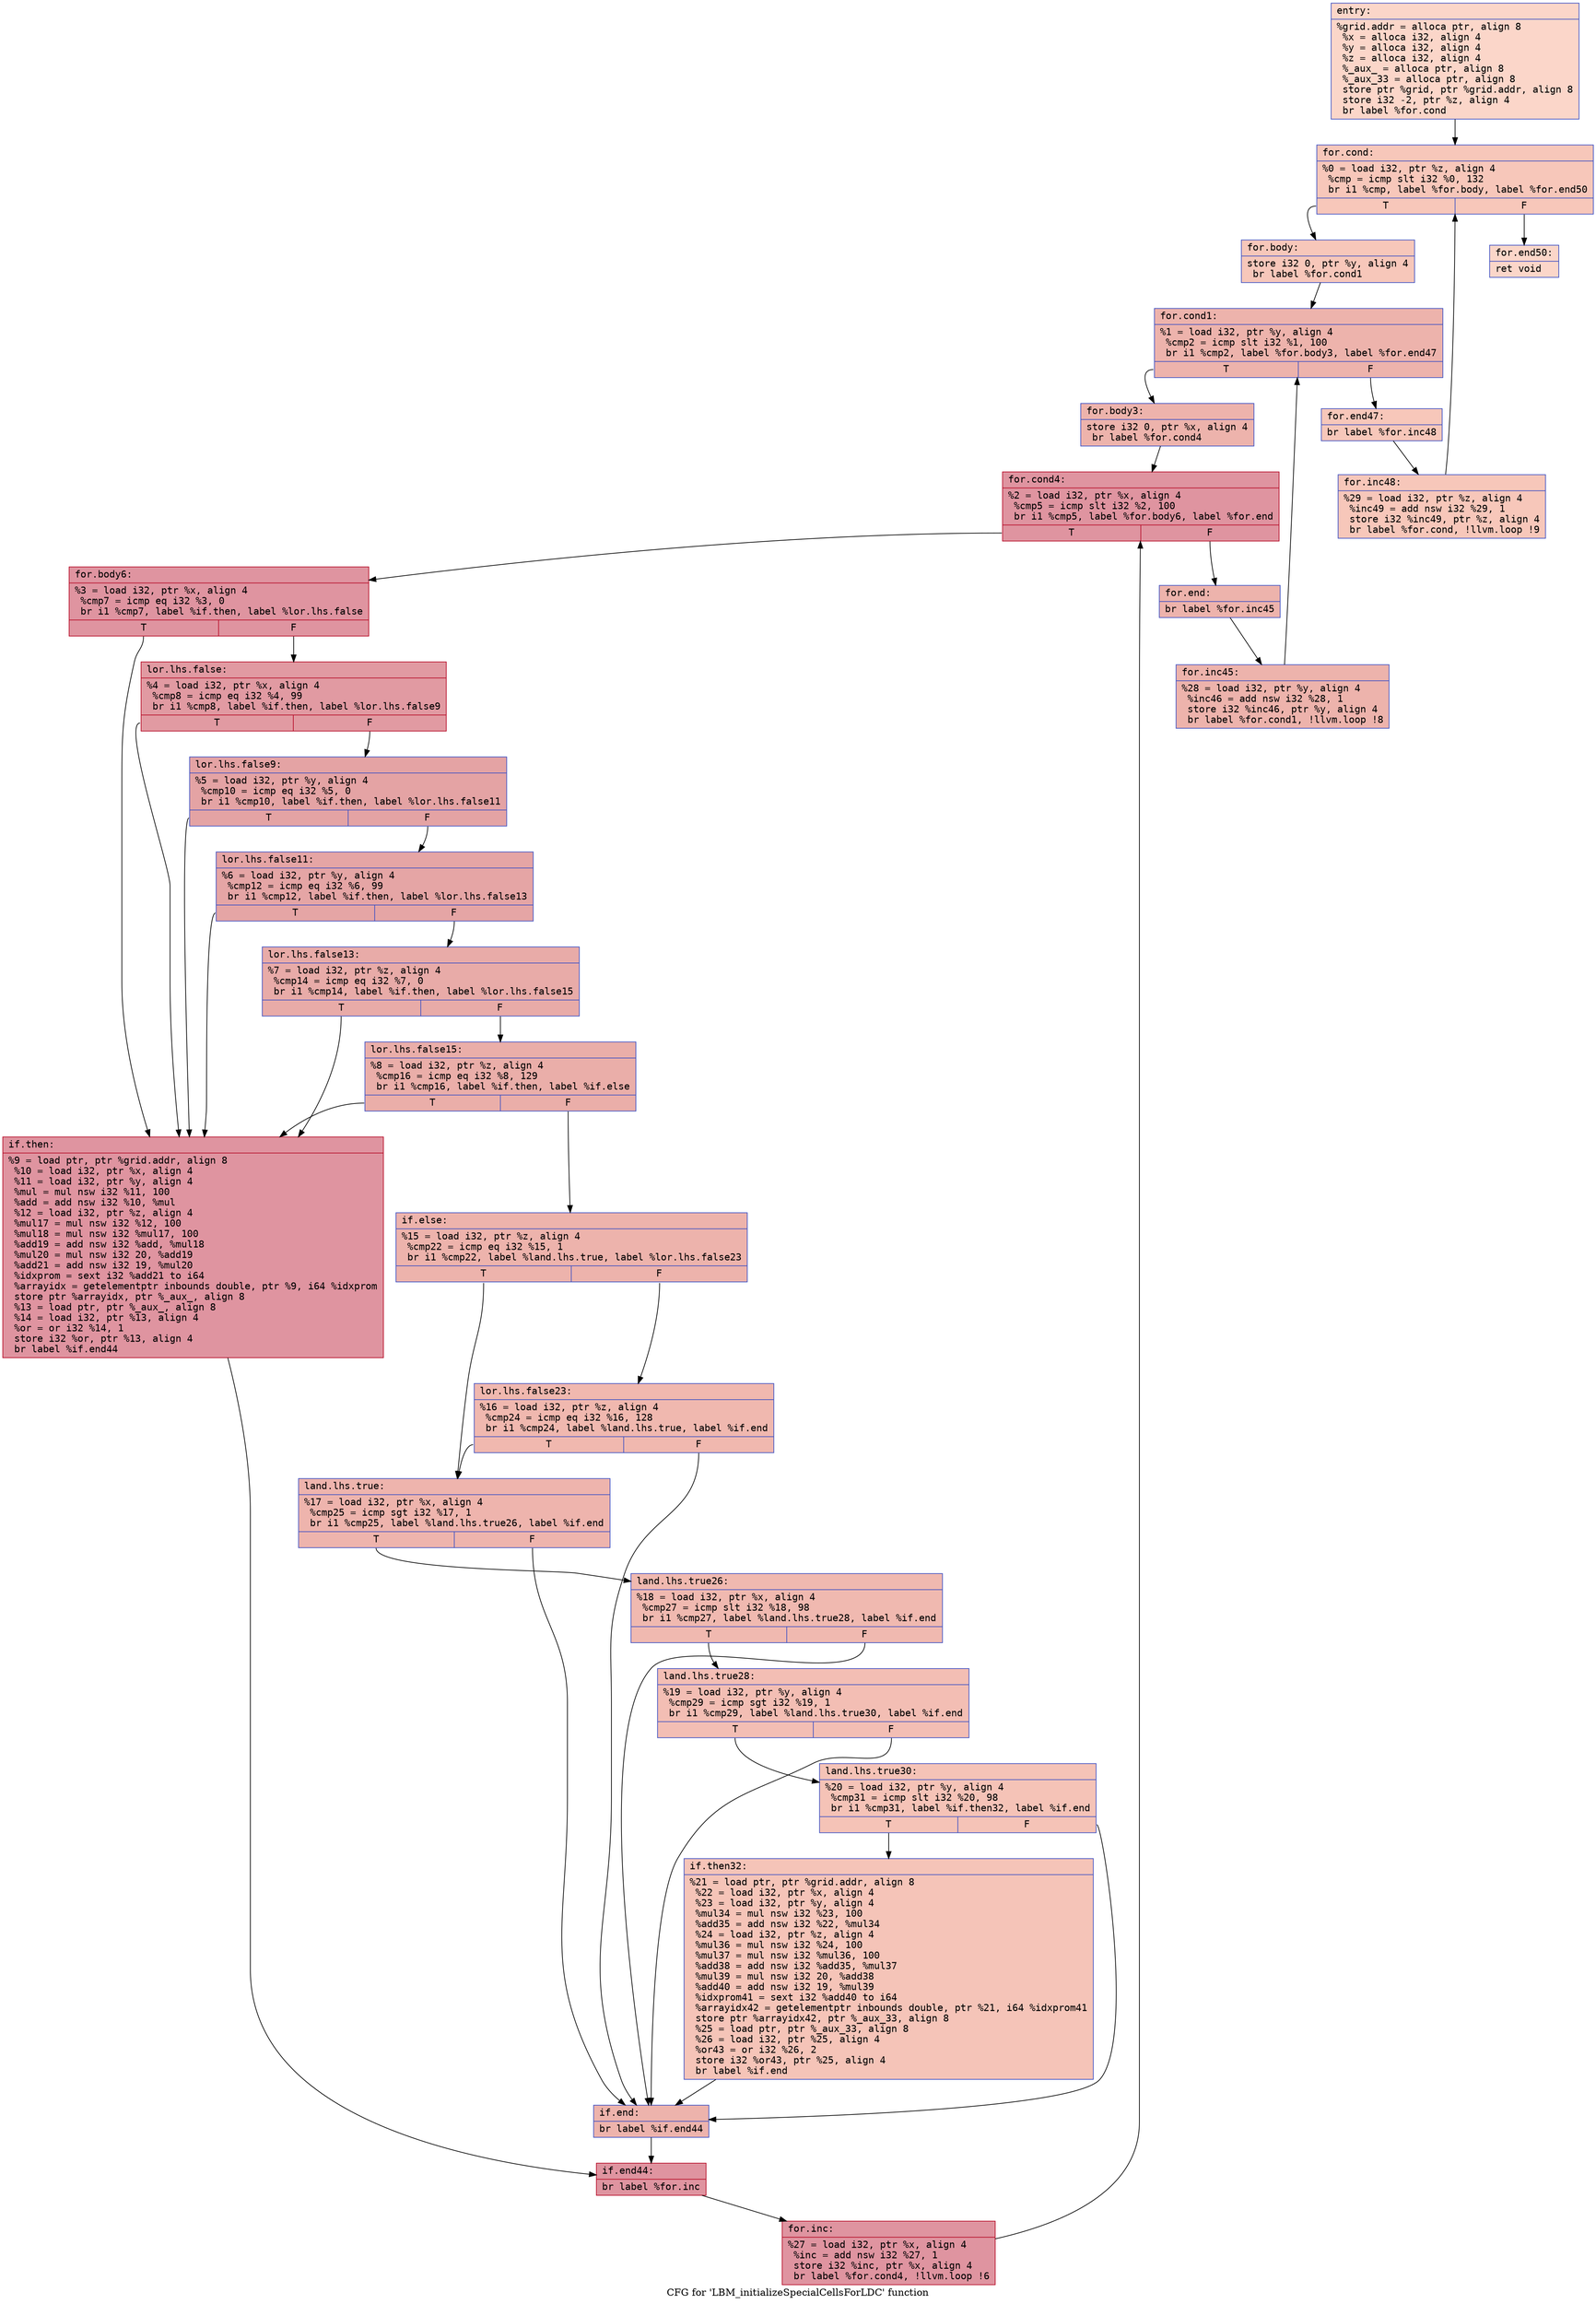 digraph "CFG for 'LBM_initializeSpecialCellsForLDC' function" {
	label="CFG for 'LBM_initializeSpecialCellsForLDC' function";

	Node0x5598b3cda320 [shape=record,color="#3d50c3ff", style=filled, fillcolor="#f6a38570" fontname="Courier",label="{entry:\l|  %grid.addr = alloca ptr, align 8\l  %x = alloca i32, align 4\l  %y = alloca i32, align 4\l  %z = alloca i32, align 4\l  %_aux_ = alloca ptr, align 8\l  %_aux_33 = alloca ptr, align 8\l  store ptr %grid, ptr %grid.addr, align 8\l  store i32 -2, ptr %z, align 4\l  br label %for.cond\l}"];
	Node0x5598b3cda320 -> Node0x5598b3cda6e0[tooltip="entry -> for.cond\nProbability 100.00%" ];
	Node0x5598b3cda6e0 [shape=record,color="#3d50c3ff", style=filled, fillcolor="#ec7f6370" fontname="Courier",label="{for.cond:\l|  %0 = load i32, ptr %z, align 4\l  %cmp = icmp slt i32 %0, 132\l  br i1 %cmp, label %for.body, label %for.end50\l|{<s0>T|<s1>F}}"];
	Node0x5598b3cda6e0:s0 -> Node0x5598b3cda930[tooltip="for.cond -> for.body\nProbability 96.88%" ];
	Node0x5598b3cda6e0:s1 -> Node0x5598b3cda9b0[tooltip="for.cond -> for.end50\nProbability 3.12%" ];
	Node0x5598b3cda930 [shape=record,color="#3d50c3ff", style=filled, fillcolor="#ec7f6370" fontname="Courier",label="{for.body:\l|  store i32 0, ptr %y, align 4\l  br label %for.cond1\l}"];
	Node0x5598b3cda930 -> Node0x5598b3cdab80[tooltip="for.body -> for.cond1\nProbability 100.00%" ];
	Node0x5598b3cdab80 [shape=record,color="#3d50c3ff", style=filled, fillcolor="#d6524470" fontname="Courier",label="{for.cond1:\l|  %1 = load i32, ptr %y, align 4\l  %cmp2 = icmp slt i32 %1, 100\l  br i1 %cmp2, label %for.body3, label %for.end47\l|{<s0>T|<s1>F}}"];
	Node0x5598b3cdab80:s0 -> Node0x5598b3cdaf40[tooltip="for.cond1 -> for.body3\nProbability 96.88%" ];
	Node0x5598b3cdab80:s1 -> Node0x5598b3cdafc0[tooltip="for.cond1 -> for.end47\nProbability 3.12%" ];
	Node0x5598b3cdaf40 [shape=record,color="#3d50c3ff", style=filled, fillcolor="#d6524470" fontname="Courier",label="{for.body3:\l|  store i32 0, ptr %x, align 4\l  br label %for.cond4\l}"];
	Node0x5598b3cdaf40 -> Node0x5598b3cdb190[tooltip="for.body3 -> for.cond4\nProbability 100.00%" ];
	Node0x5598b3cdb190 [shape=record,color="#b70d28ff", style=filled, fillcolor="#b70d2870" fontname="Courier",label="{for.cond4:\l|  %2 = load i32, ptr %x, align 4\l  %cmp5 = icmp slt i32 %2, 100\l  br i1 %cmp5, label %for.body6, label %for.end\l|{<s0>T|<s1>F}}"];
	Node0x5598b3cdb190:s0 -> Node0x5598b3cdb3b0[tooltip="for.cond4 -> for.body6\nProbability 96.88%" ];
	Node0x5598b3cdb190:s1 -> Node0x5598b3cdb430[tooltip="for.cond4 -> for.end\nProbability 3.12%" ];
	Node0x5598b3cdb3b0 [shape=record,color="#b70d28ff", style=filled, fillcolor="#b70d2870" fontname="Courier",label="{for.body6:\l|  %3 = load i32, ptr %x, align 4\l  %cmp7 = icmp eq i32 %3, 0\l  br i1 %cmp7, label %if.then, label %lor.lhs.false\l|{<s0>T|<s1>F}}"];
	Node0x5598b3cdb3b0:s0 -> Node0x5598b3cdb680[tooltip="for.body6 -> if.then\nProbability 37.50%" ];
	Node0x5598b3cdb3b0:s1 -> Node0x5598b3cdb6f0[tooltip="for.body6 -> lor.lhs.false\nProbability 62.50%" ];
	Node0x5598b3cdb6f0 [shape=record,color="#b70d28ff", style=filled, fillcolor="#bb1b2c70" fontname="Courier",label="{lor.lhs.false:\l|  %4 = load i32, ptr %x, align 4\l  %cmp8 = icmp eq i32 %4, 99\l  br i1 %cmp8, label %if.then, label %lor.lhs.false9\l|{<s0>T|<s1>F}}"];
	Node0x5598b3cdb6f0:s0 -> Node0x5598b3cdb680[tooltip="lor.lhs.false -> if.then\nProbability 50.00%" ];
	Node0x5598b3cdb6f0:s1 -> Node0x5598b3cdb980[tooltip="lor.lhs.false -> lor.lhs.false9\nProbability 50.00%" ];
	Node0x5598b3cdb980 [shape=record,color="#3d50c3ff", style=filled, fillcolor="#c32e3170" fontname="Courier",label="{lor.lhs.false9:\l|  %5 = load i32, ptr %y, align 4\l  %cmp10 = icmp eq i32 %5, 0\l  br i1 %cmp10, label %if.then, label %lor.lhs.false11\l|{<s0>T|<s1>F}}"];
	Node0x5598b3cdb980:s0 -> Node0x5598b3cdb680[tooltip="lor.lhs.false9 -> if.then\nProbability 37.50%" ];
	Node0x5598b3cdb980:s1 -> Node0x5598b3cdbf00[tooltip="lor.lhs.false9 -> lor.lhs.false11\nProbability 62.50%" ];
	Node0x5598b3cdbf00 [shape=record,color="#3d50c3ff", style=filled, fillcolor="#c5333470" fontname="Courier",label="{lor.lhs.false11:\l|  %6 = load i32, ptr %y, align 4\l  %cmp12 = icmp eq i32 %6, 99\l  br i1 %cmp12, label %if.then, label %lor.lhs.false13\l|{<s0>T|<s1>F}}"];
	Node0x5598b3cdbf00:s0 -> Node0x5598b3cdb680[tooltip="lor.lhs.false11 -> if.then\nProbability 50.00%" ];
	Node0x5598b3cdbf00:s1 -> Node0x5598b3cd2770[tooltip="lor.lhs.false11 -> lor.lhs.false13\nProbability 50.00%" ];
	Node0x5598b3cd2770 [shape=record,color="#3d50c3ff", style=filled, fillcolor="#cc403a70" fontname="Courier",label="{lor.lhs.false13:\l|  %7 = load i32, ptr %z, align 4\l  %cmp14 = icmp eq i32 %7, 0\l  br i1 %cmp14, label %if.then, label %lor.lhs.false15\l|{<s0>T|<s1>F}}"];
	Node0x5598b3cd2770:s0 -> Node0x5598b3cdb680[tooltip="lor.lhs.false13 -> if.then\nProbability 37.50%" ];
	Node0x5598b3cd2770:s1 -> Node0x5598b3cd29d0[tooltip="lor.lhs.false13 -> lor.lhs.false15\nProbability 62.50%" ];
	Node0x5598b3cd29d0 [shape=record,color="#3d50c3ff", style=filled, fillcolor="#d0473d70" fontname="Courier",label="{lor.lhs.false15:\l|  %8 = load i32, ptr %z, align 4\l  %cmp16 = icmp eq i32 %8, 129\l  br i1 %cmp16, label %if.then, label %if.else\l|{<s0>T|<s1>F}}"];
	Node0x5598b3cd29d0:s0 -> Node0x5598b3cdb680[tooltip="lor.lhs.false15 -> if.then\nProbability 50.00%" ];
	Node0x5598b3cd29d0:s1 -> Node0x5598b3cd2c30[tooltip="lor.lhs.false15 -> if.else\nProbability 50.00%" ];
	Node0x5598b3cdb680 [shape=record,color="#b70d28ff", style=filled, fillcolor="#b70d2870" fontname="Courier",label="{if.then:\l|  %9 = load ptr, ptr %grid.addr, align 8\l  %10 = load i32, ptr %x, align 4\l  %11 = load i32, ptr %y, align 4\l  %mul = mul nsw i32 %11, 100\l  %add = add nsw i32 %10, %mul\l  %12 = load i32, ptr %z, align 4\l  %mul17 = mul nsw i32 %12, 100\l  %mul18 = mul nsw i32 %mul17, 100\l  %add19 = add nsw i32 %add, %mul18\l  %mul20 = mul nsw i32 20, %add19\l  %add21 = add nsw i32 19, %mul20\l  %idxprom = sext i32 %add21 to i64\l  %arrayidx = getelementptr inbounds double, ptr %9, i64 %idxprom\l  store ptr %arrayidx, ptr %_aux_, align 8\l  %13 = load ptr, ptr %_aux_, align 8\l  %14 = load i32, ptr %13, align 4\l  %or = or i32 %14, 1\l  store i32 %or, ptr %13, align 4\l  br label %if.end44\l}"];
	Node0x5598b3cdb680 -> Node0x5598b3cde290[tooltip="if.then -> if.end44\nProbability 100.00%" ];
	Node0x5598b3cd2c30 [shape=record,color="#3d50c3ff", style=filled, fillcolor="#d6524470" fontname="Courier",label="{if.else:\l|  %15 = load i32, ptr %z, align 4\l  %cmp22 = icmp eq i32 %15, 1\l  br i1 %cmp22, label %land.lhs.true, label %lor.lhs.false23\l|{<s0>T|<s1>F}}"];
	Node0x5598b3cd2c30:s0 -> Node0x5598b3cde4b0[tooltip="if.else -> land.lhs.true\nProbability 50.00%" ];
	Node0x5598b3cd2c30:s1 -> Node0x5598b3cde530[tooltip="if.else -> lor.lhs.false23\nProbability 50.00%" ];
	Node0x5598b3cde530 [shape=record,color="#3d50c3ff", style=filled, fillcolor="#dc5d4a70" fontname="Courier",label="{lor.lhs.false23:\l|  %16 = load i32, ptr %z, align 4\l  %cmp24 = icmp eq i32 %16, 128\l  br i1 %cmp24, label %land.lhs.true, label %if.end\l|{<s0>T|<s1>F}}"];
	Node0x5598b3cde530:s0 -> Node0x5598b3cde4b0[tooltip="lor.lhs.false23 -> land.lhs.true\nProbability 50.00%" ];
	Node0x5598b3cde530:s1 -> Node0x5598b3cde7c0[tooltip="lor.lhs.false23 -> if.end\nProbability 50.00%" ];
	Node0x5598b3cde4b0 [shape=record,color="#3d50c3ff", style=filled, fillcolor="#d8564670" fontname="Courier",label="{land.lhs.true:\l|  %17 = load i32, ptr %x, align 4\l  %cmp25 = icmp sgt i32 %17, 1\l  br i1 %cmp25, label %land.lhs.true26, label %if.end\l|{<s0>T|<s1>F}}"];
	Node0x5598b3cde4b0:s0 -> Node0x5598b3cdf030[tooltip="land.lhs.true -> land.lhs.true26\nProbability 50.00%" ];
	Node0x5598b3cde4b0:s1 -> Node0x5598b3cde7c0[tooltip="land.lhs.true -> if.end\nProbability 50.00%" ];
	Node0x5598b3cdf030 [shape=record,color="#3d50c3ff", style=filled, fillcolor="#de614d70" fontname="Courier",label="{land.lhs.true26:\l|  %18 = load i32, ptr %x, align 4\l  %cmp27 = icmp slt i32 %18, 98\l  br i1 %cmp27, label %land.lhs.true28, label %if.end\l|{<s0>T|<s1>F}}"];
	Node0x5598b3cdf030:s0 -> Node0x5598b3cdf2c0[tooltip="land.lhs.true26 -> land.lhs.true28\nProbability 50.00%" ];
	Node0x5598b3cdf030:s1 -> Node0x5598b3cde7c0[tooltip="land.lhs.true26 -> if.end\nProbability 50.00%" ];
	Node0x5598b3cdf2c0 [shape=record,color="#3d50c3ff", style=filled, fillcolor="#e36c5570" fontname="Courier",label="{land.lhs.true28:\l|  %19 = load i32, ptr %y, align 4\l  %cmp29 = icmp sgt i32 %19, 1\l  br i1 %cmp29, label %land.lhs.true30, label %if.end\l|{<s0>T|<s1>F}}"];
	Node0x5598b3cdf2c0:s0 -> Node0x5598b3cdf550[tooltip="land.lhs.true28 -> land.lhs.true30\nProbability 50.00%" ];
	Node0x5598b3cdf2c0:s1 -> Node0x5598b3cde7c0[tooltip="land.lhs.true28 -> if.end\nProbability 50.00%" ];
	Node0x5598b3cdf550 [shape=record,color="#3d50c3ff", style=filled, fillcolor="#e8765c70" fontname="Courier",label="{land.lhs.true30:\l|  %20 = load i32, ptr %y, align 4\l  %cmp31 = icmp slt i32 %20, 98\l  br i1 %cmp31, label %if.then32, label %if.end\l|{<s0>T|<s1>F}}"];
	Node0x5598b3cdf550:s0 -> Node0x5598b3cdf7b0[tooltip="land.lhs.true30 -> if.then32\nProbability 50.00%" ];
	Node0x5598b3cdf550:s1 -> Node0x5598b3cde7c0[tooltip="land.lhs.true30 -> if.end\nProbability 50.00%" ];
	Node0x5598b3cdf7b0 [shape=record,color="#3d50c3ff", style=filled, fillcolor="#e97a5f70" fontname="Courier",label="{if.then32:\l|  %21 = load ptr, ptr %grid.addr, align 8\l  %22 = load i32, ptr %x, align 4\l  %23 = load i32, ptr %y, align 4\l  %mul34 = mul nsw i32 %23, 100\l  %add35 = add nsw i32 %22, %mul34\l  %24 = load i32, ptr %z, align 4\l  %mul36 = mul nsw i32 %24, 100\l  %mul37 = mul nsw i32 %mul36, 100\l  %add38 = add nsw i32 %add35, %mul37\l  %mul39 = mul nsw i32 20, %add38\l  %add40 = add nsw i32 19, %mul39\l  %idxprom41 = sext i32 %add40 to i64\l  %arrayidx42 = getelementptr inbounds double, ptr %21, i64 %idxprom41\l  store ptr %arrayidx42, ptr %_aux_33, align 8\l  %25 = load ptr, ptr %_aux_33, align 8\l  %26 = load i32, ptr %25, align 4\l  %or43 = or i32 %26, 2\l  store i32 %or43, ptr %25, align 4\l  br label %if.end\l}"];
	Node0x5598b3cdf7b0 -> Node0x5598b3cde7c0[tooltip="if.then32 -> if.end\nProbability 100.00%" ];
	Node0x5598b3cde7c0 [shape=record,color="#3d50c3ff", style=filled, fillcolor="#d6524470" fontname="Courier",label="{if.end:\l|  br label %if.end44\l}"];
	Node0x5598b3cde7c0 -> Node0x5598b3cde290[tooltip="if.end -> if.end44\nProbability 100.00%" ];
	Node0x5598b3cde290 [shape=record,color="#b70d28ff", style=filled, fillcolor="#b70d2870" fontname="Courier",label="{if.end44:\l|  br label %for.inc\l}"];
	Node0x5598b3cde290 -> Node0x5598b3ce04c0[tooltip="if.end44 -> for.inc\nProbability 100.00%" ];
	Node0x5598b3ce04c0 [shape=record,color="#b70d28ff", style=filled, fillcolor="#b70d2870" fontname="Courier",label="{for.inc:\l|  %27 = load i32, ptr %x, align 4\l  %inc = add nsw i32 %27, 1\l  store i32 %inc, ptr %x, align 4\l  br label %for.cond4, !llvm.loop !6\l}"];
	Node0x5598b3ce04c0 -> Node0x5598b3cdb190[tooltip="for.inc -> for.cond4\nProbability 100.00%" ];
	Node0x5598b3cdb430 [shape=record,color="#3d50c3ff", style=filled, fillcolor="#d6524470" fontname="Courier",label="{for.end:\l|  br label %for.inc45\l}"];
	Node0x5598b3cdb430 -> Node0x5598b3ce0930[tooltip="for.end -> for.inc45\nProbability 100.00%" ];
	Node0x5598b3ce0930 [shape=record,color="#3d50c3ff", style=filled, fillcolor="#d6524470" fontname="Courier",label="{for.inc45:\l|  %28 = load i32, ptr %y, align 4\l  %inc46 = add nsw i32 %28, 1\l  store i32 %inc46, ptr %y, align 4\l  br label %for.cond1, !llvm.loop !8\l}"];
	Node0x5598b3ce0930 -> Node0x5598b3cdab80[tooltip="for.inc45 -> for.cond1\nProbability 100.00%" ];
	Node0x5598b3cdafc0 [shape=record,color="#3d50c3ff", style=filled, fillcolor="#ec7f6370" fontname="Courier",label="{for.end47:\l|  br label %for.inc48\l}"];
	Node0x5598b3cdafc0 -> Node0x5598b3ce0db0[tooltip="for.end47 -> for.inc48\nProbability 100.00%" ];
	Node0x5598b3ce0db0 [shape=record,color="#3d50c3ff", style=filled, fillcolor="#ec7f6370" fontname="Courier",label="{for.inc48:\l|  %29 = load i32, ptr %z, align 4\l  %inc49 = add nsw i32 %29, 1\l  store i32 %inc49, ptr %z, align 4\l  br label %for.cond, !llvm.loop !9\l}"];
	Node0x5598b3ce0db0 -> Node0x5598b3cda6e0[tooltip="for.inc48 -> for.cond\nProbability 100.00%" ];
	Node0x5598b3cda9b0 [shape=record,color="#3d50c3ff", style=filled, fillcolor="#f6a38570" fontname="Courier",label="{for.end50:\l|  ret void\l}"];
}
